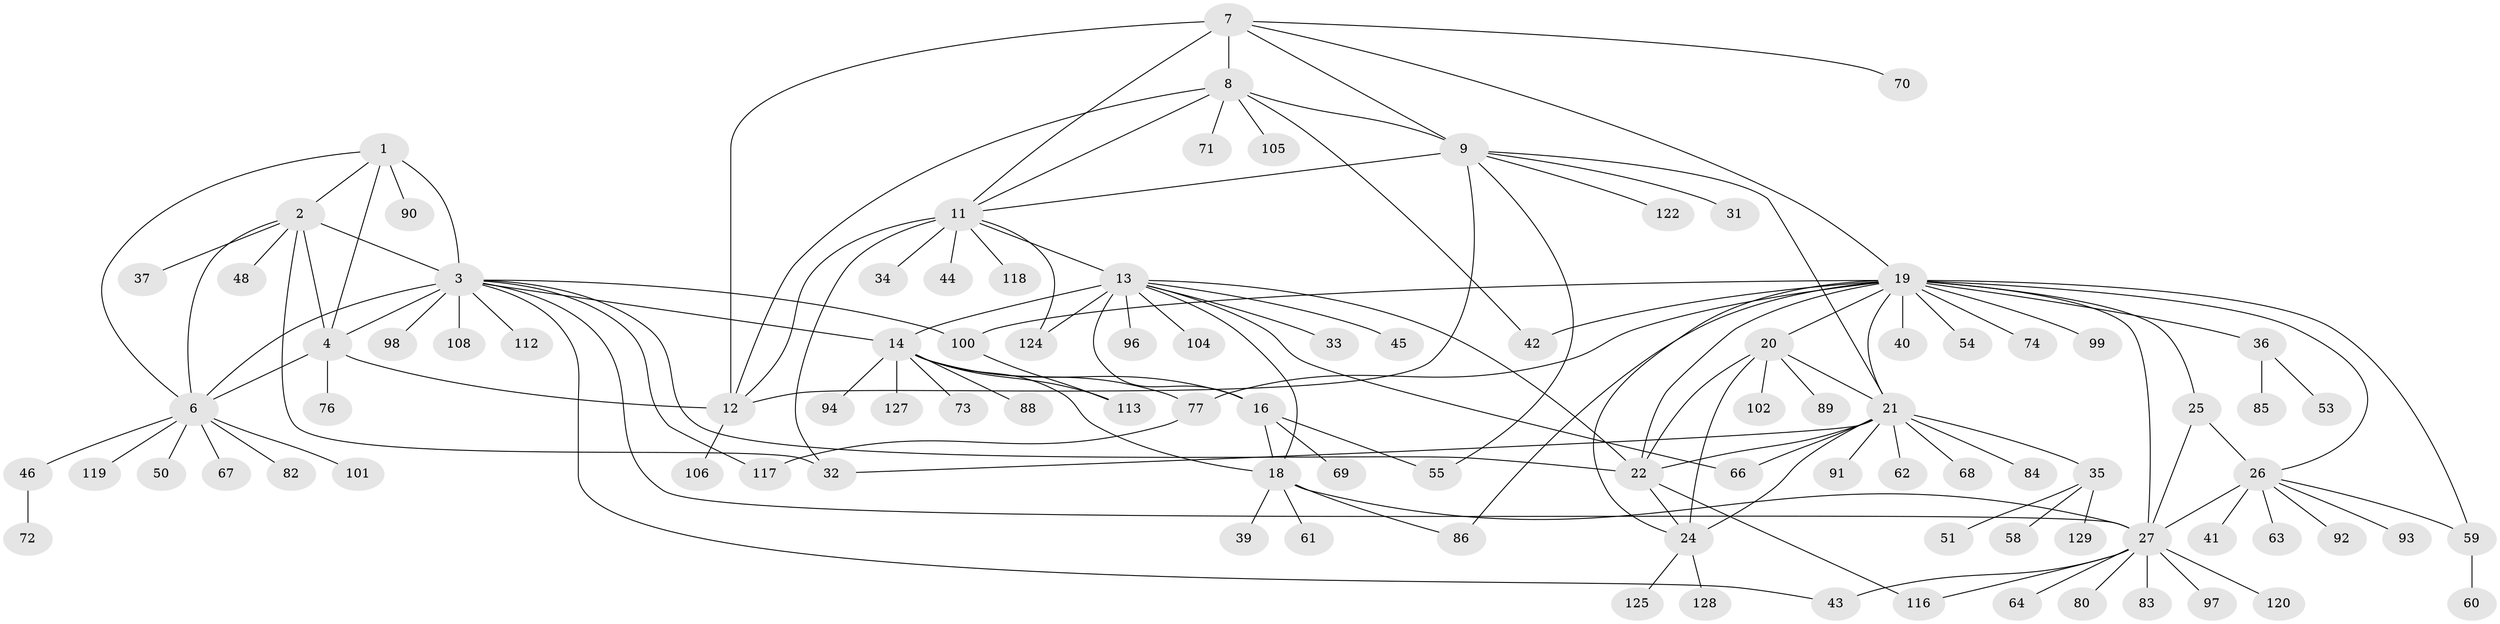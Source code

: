 // original degree distribution, {7: 0.023255813953488372, 9: 0.031007751937984496, 10: 0.031007751937984496, 8: 0.031007751937984496, 12: 0.023255813953488372, 6: 0.031007751937984496, 11: 0.031007751937984496, 5: 0.031007751937984496, 14: 0.007751937984496124, 1: 0.5581395348837209, 3: 0.03875968992248062, 2: 0.16279069767441862}
// Generated by graph-tools (version 1.1) at 2025/42/03/06/25 10:42:14]
// undirected, 98 vertices, 141 edges
graph export_dot {
graph [start="1"]
  node [color=gray90,style=filled];
  1 [super="+81"];
  2 [super="+47"];
  3 [super="+5"];
  4 [super="+114"];
  6 [super="+75"];
  7 [super="+10"];
  8 [super="+49"];
  9 [super="+95"];
  11 [super="+121"];
  12 [super="+57"];
  13 [super="+15"];
  14 [super="+17"];
  16 [super="+38"];
  18 [super="+78"];
  19 [super="+29"];
  20 [super="+23"];
  21 [super="+115"];
  22;
  24;
  25 [super="+28"];
  26 [super="+110"];
  27 [super="+30"];
  31;
  32;
  33 [super="+109"];
  34;
  35 [super="+56"];
  36;
  37;
  39;
  40;
  41;
  42;
  43;
  44;
  45 [super="+79"];
  46;
  48;
  50;
  51 [super="+52"];
  53;
  54;
  55;
  58 [super="+87"];
  59;
  60;
  61;
  62 [super="+65"];
  63 [super="+123"];
  64 [super="+111"];
  66;
  67;
  68;
  69;
  70;
  71;
  72;
  73;
  74;
  76;
  77 [super="+103"];
  80;
  82;
  83;
  84;
  85;
  86;
  88;
  89;
  90 [super="+126"];
  91;
  92;
  93 [super="+107"];
  94;
  96;
  97;
  98;
  99;
  100;
  101;
  102;
  104;
  105;
  106;
  108;
  112;
  113;
  116;
  117;
  118;
  119;
  120;
  122;
  124;
  125;
  127;
  128;
  129;
  1 -- 2;
  1 -- 3 [weight=2];
  1 -- 4;
  1 -- 6;
  1 -- 90;
  2 -- 3 [weight=2];
  2 -- 4;
  2 -- 6;
  2 -- 32;
  2 -- 37;
  2 -- 48;
  3 -- 4 [weight=2];
  3 -- 6 [weight=2];
  3 -- 22;
  3 -- 43;
  3 -- 108;
  3 -- 112;
  3 -- 117;
  3 -- 98;
  3 -- 100;
  3 -- 27;
  3 -- 14;
  4 -- 6;
  4 -- 12;
  4 -- 76;
  6 -- 46;
  6 -- 50;
  6 -- 67;
  6 -- 82;
  6 -- 101;
  6 -- 119;
  7 -- 8 [weight=2];
  7 -- 9 [weight=2];
  7 -- 11 [weight=2];
  7 -- 12 [weight=2];
  7 -- 19;
  7 -- 70;
  8 -- 9;
  8 -- 11;
  8 -- 12;
  8 -- 42;
  8 -- 71;
  8 -- 105;
  9 -- 11;
  9 -- 12;
  9 -- 21;
  9 -- 31;
  9 -- 55;
  9 -- 122;
  11 -- 12;
  11 -- 34;
  11 -- 44;
  11 -- 118;
  11 -- 124;
  11 -- 32;
  11 -- 13;
  12 -- 106;
  13 -- 14 [weight=4];
  13 -- 16 [weight=2];
  13 -- 18 [weight=2];
  13 -- 33;
  13 -- 45;
  13 -- 96;
  13 -- 66;
  13 -- 104;
  13 -- 22;
  13 -- 124;
  14 -- 16 [weight=2];
  14 -- 18 [weight=2];
  14 -- 73;
  14 -- 77;
  14 -- 113;
  14 -- 88;
  14 -- 94;
  14 -- 127;
  16 -- 18;
  16 -- 55;
  16 -- 69;
  18 -- 39;
  18 -- 61;
  18 -- 86;
  18 -- 27;
  19 -- 20 [weight=2];
  19 -- 21;
  19 -- 22;
  19 -- 24;
  19 -- 42;
  19 -- 54;
  19 -- 59;
  19 -- 74;
  19 -- 86;
  19 -- 99;
  19 -- 100;
  19 -- 36;
  19 -- 40;
  19 -- 25 [weight=2];
  19 -- 26;
  19 -- 27 [weight=2];
  19 -- 77;
  20 -- 21 [weight=2];
  20 -- 22 [weight=2];
  20 -- 24 [weight=2];
  20 -- 102;
  20 -- 89;
  21 -- 22;
  21 -- 24;
  21 -- 32;
  21 -- 35;
  21 -- 62;
  21 -- 66;
  21 -- 68;
  21 -- 84;
  21 -- 91;
  22 -- 24;
  22 -- 116;
  24 -- 125;
  24 -- 128;
  25 -- 26 [weight=2];
  25 -- 27 [weight=4];
  26 -- 27 [weight=2];
  26 -- 41;
  26 -- 59;
  26 -- 63;
  26 -- 92;
  26 -- 93;
  27 -- 64;
  27 -- 97;
  27 -- 116;
  27 -- 43;
  27 -- 80;
  27 -- 83;
  27 -- 120;
  35 -- 51;
  35 -- 58;
  35 -- 129;
  36 -- 53;
  36 -- 85;
  46 -- 72;
  59 -- 60;
  77 -- 117;
  100 -- 113;
}
